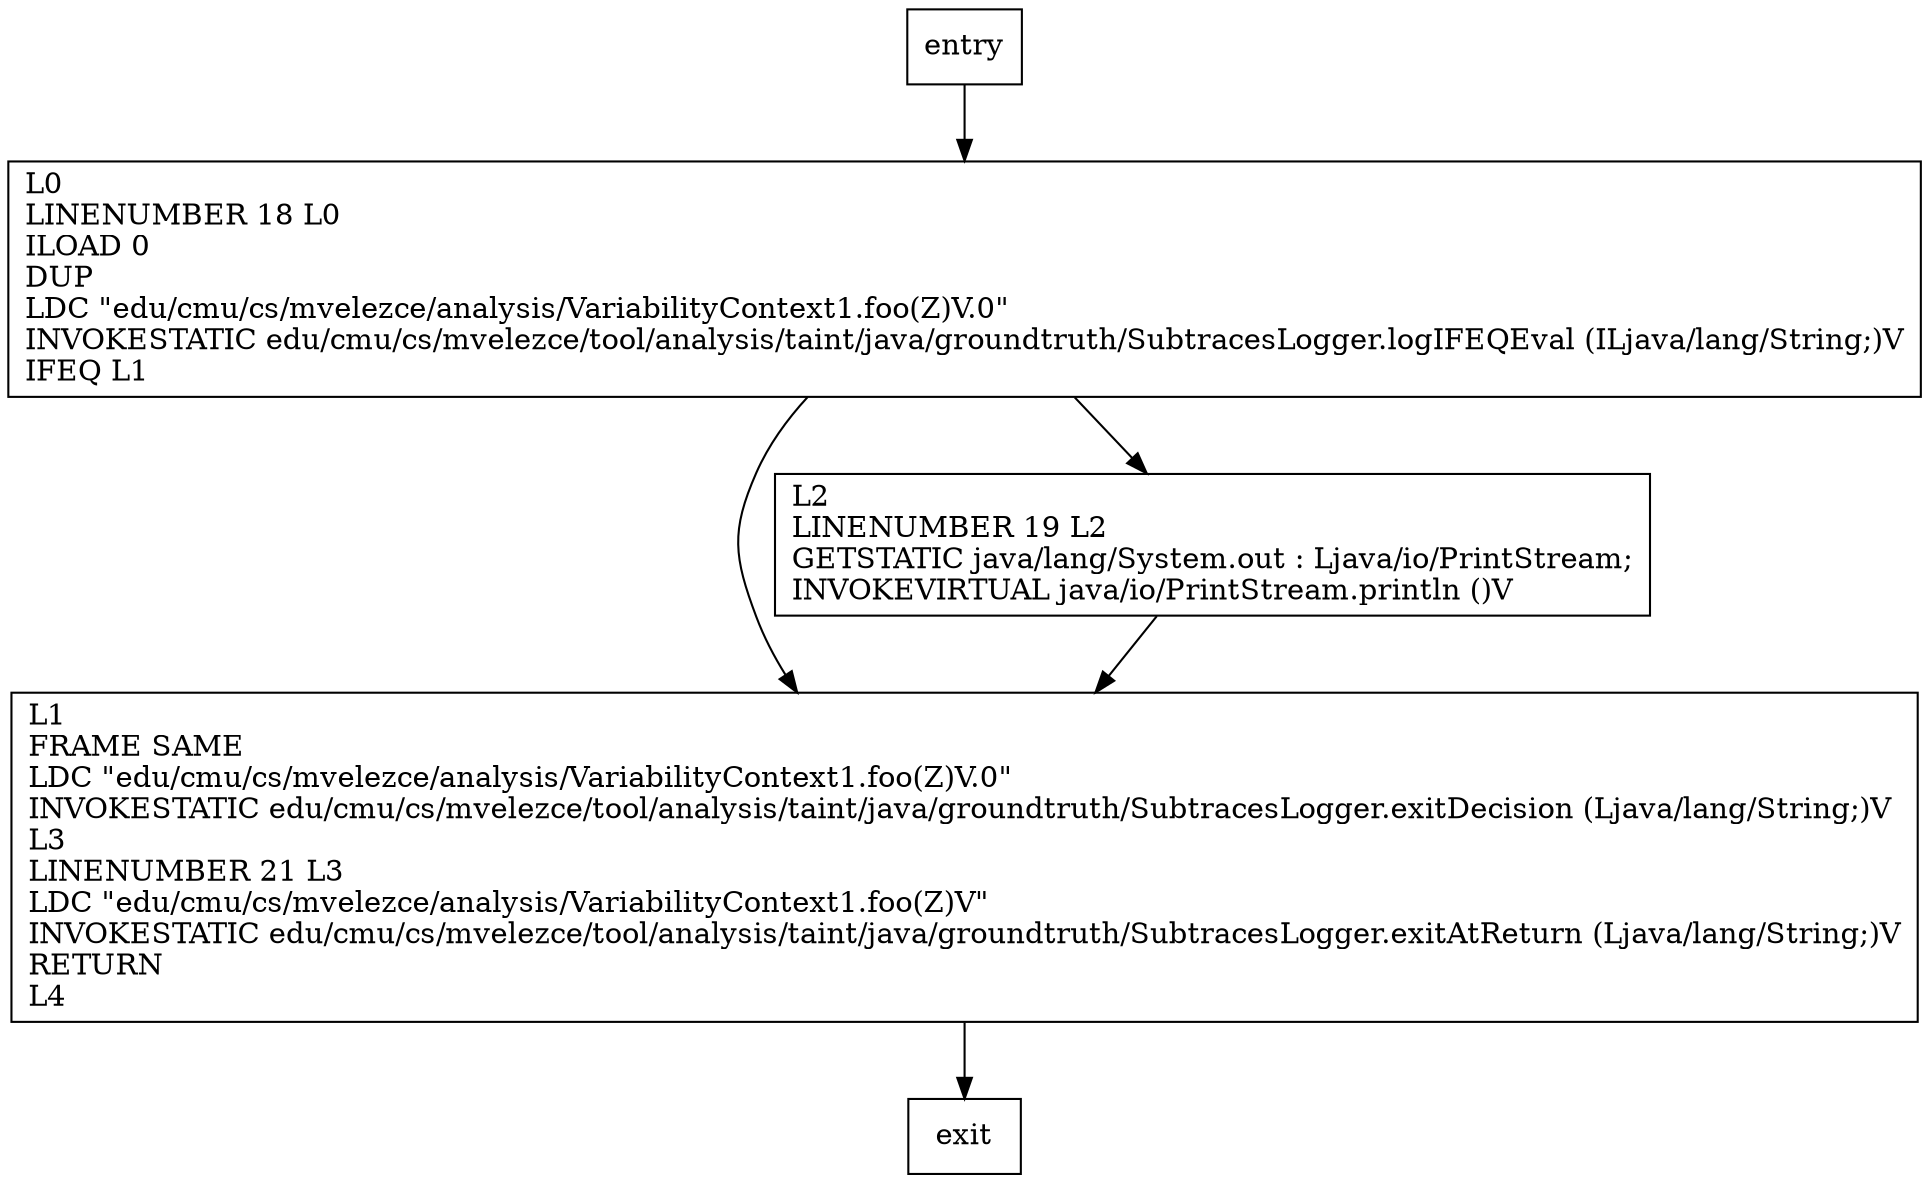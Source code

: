 digraph foo {
node [shape=record];
774689836 [label="L1\lFRAME SAME\lLDC \"edu/cmu/cs/mvelezce/analysis/VariabilityContext1.foo(Z)V.0\"\lINVOKESTATIC edu/cmu/cs/mvelezce/tool/analysis/taint/java/groundtruth/SubtracesLogger.exitDecision (Ljava/lang/String;)V\lL3\lLINENUMBER 21 L3\lLDC \"edu/cmu/cs/mvelezce/analysis/VariabilityContext1.foo(Z)V\"\lINVOKESTATIC edu/cmu/cs/mvelezce/tool/analysis/taint/java/groundtruth/SubtracesLogger.exitAtReturn (Ljava/lang/String;)V\lRETURN\lL4\l"];
484103705 [label="L2\lLINENUMBER 19 L2\lGETSTATIC java/lang/System.out : Ljava/io/PrintStream;\lINVOKEVIRTUAL java/io/PrintStream.println ()V\l"];
1151964959 [label="L0\lLINENUMBER 18 L0\lILOAD 0\lDUP\lLDC \"edu/cmu/cs/mvelezce/analysis/VariabilityContext1.foo(Z)V.0\"\lINVOKESTATIC edu/cmu/cs/mvelezce/tool/analysis/taint/java/groundtruth/SubtracesLogger.logIFEQEval (ILjava/lang/String;)V\lIFEQ L1\l"];
entry;
exit;
entry -> 1151964959;
774689836 -> exit;
484103705 -> 774689836;
1151964959 -> 774689836;
1151964959 -> 484103705;
}
